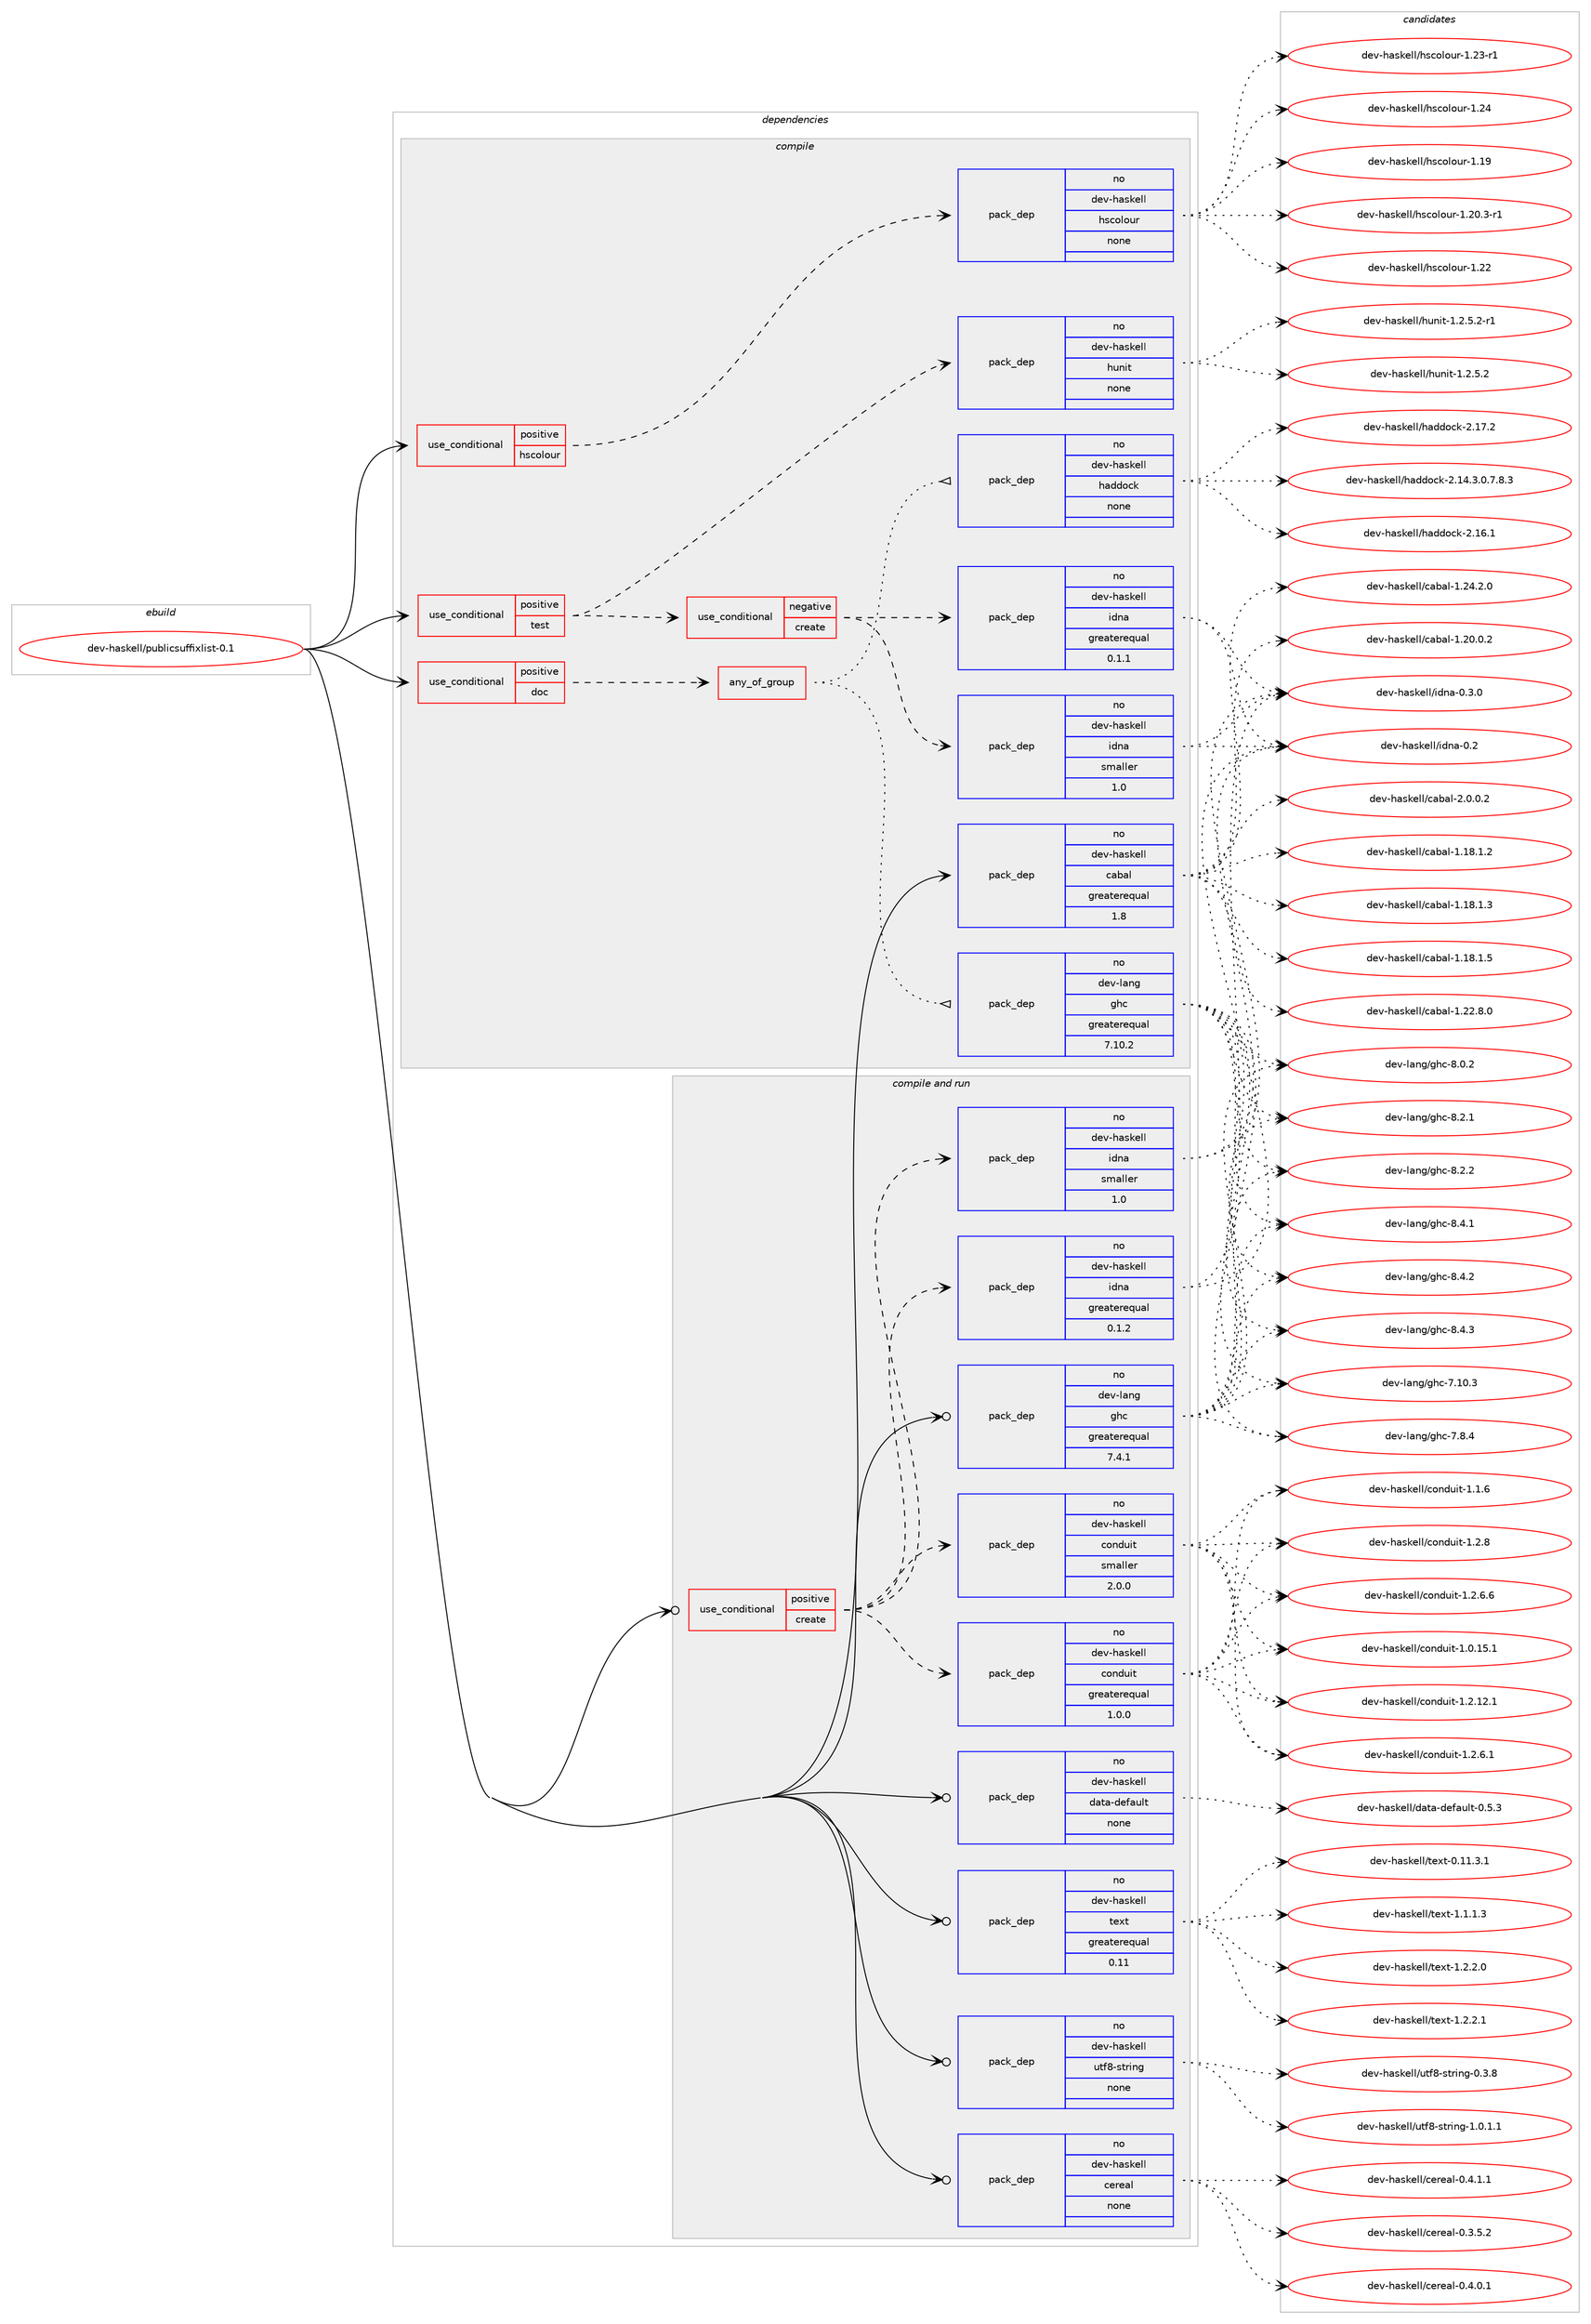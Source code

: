 digraph prolog {

# *************
# Graph options
# *************

newrank=true;
concentrate=true;
compound=true;
graph [rankdir=LR,fontname=Helvetica,fontsize=10,ranksep=1.5];#, ranksep=2.5, nodesep=0.2];
edge  [arrowhead=vee];
node  [fontname=Helvetica,fontsize=10];

# **********
# The ebuild
# **********

subgraph cluster_leftcol {
color=gray;
rank=same;
label=<<i>ebuild</i>>;
id [label="dev-haskell/publicsuffixlist-0.1", color=red, width=4, href="../dev-haskell/publicsuffixlist-0.1.svg"];
}

# ****************
# The dependencies
# ****************

subgraph cluster_midcol {
color=gray;
label=<<i>dependencies</i>>;
subgraph cluster_compile {
fillcolor="#eeeeee";
style=filled;
label=<<i>compile</i>>;
subgraph cond361123 {
dependency1342110 [label=<<TABLE BORDER="0" CELLBORDER="1" CELLSPACING="0" CELLPADDING="4"><TR><TD ROWSPAN="3" CELLPADDING="10">use_conditional</TD></TR><TR><TD>positive</TD></TR><TR><TD>doc</TD></TR></TABLE>>, shape=none, color=red];
subgraph any21421 {
dependency1342111 [label=<<TABLE BORDER="0" CELLBORDER="1" CELLSPACING="0" CELLPADDING="4"><TR><TD CELLPADDING="10">any_of_group</TD></TR></TABLE>>, shape=none, color=red];subgraph pack959014 {
dependency1342112 [label=<<TABLE BORDER="0" CELLBORDER="1" CELLSPACING="0" CELLPADDING="4" WIDTH="220"><TR><TD ROWSPAN="6" CELLPADDING="30">pack_dep</TD></TR><TR><TD WIDTH="110">no</TD></TR><TR><TD>dev-haskell</TD></TR><TR><TD>haddock</TD></TR><TR><TD>none</TD></TR><TR><TD></TD></TR></TABLE>>, shape=none, color=blue];
}
dependency1342111:e -> dependency1342112:w [weight=20,style="dotted",arrowhead="oinv"];
subgraph pack959015 {
dependency1342113 [label=<<TABLE BORDER="0" CELLBORDER="1" CELLSPACING="0" CELLPADDING="4" WIDTH="220"><TR><TD ROWSPAN="6" CELLPADDING="30">pack_dep</TD></TR><TR><TD WIDTH="110">no</TD></TR><TR><TD>dev-lang</TD></TR><TR><TD>ghc</TD></TR><TR><TD>greaterequal</TD></TR><TR><TD>7.10.2</TD></TR></TABLE>>, shape=none, color=blue];
}
dependency1342111:e -> dependency1342113:w [weight=20,style="dotted",arrowhead="oinv"];
}
dependency1342110:e -> dependency1342111:w [weight=20,style="dashed",arrowhead="vee"];
}
id:e -> dependency1342110:w [weight=20,style="solid",arrowhead="vee"];
subgraph cond361124 {
dependency1342114 [label=<<TABLE BORDER="0" CELLBORDER="1" CELLSPACING="0" CELLPADDING="4"><TR><TD ROWSPAN="3" CELLPADDING="10">use_conditional</TD></TR><TR><TD>positive</TD></TR><TR><TD>hscolour</TD></TR></TABLE>>, shape=none, color=red];
subgraph pack959016 {
dependency1342115 [label=<<TABLE BORDER="0" CELLBORDER="1" CELLSPACING="0" CELLPADDING="4" WIDTH="220"><TR><TD ROWSPAN="6" CELLPADDING="30">pack_dep</TD></TR><TR><TD WIDTH="110">no</TD></TR><TR><TD>dev-haskell</TD></TR><TR><TD>hscolour</TD></TR><TR><TD>none</TD></TR><TR><TD></TD></TR></TABLE>>, shape=none, color=blue];
}
dependency1342114:e -> dependency1342115:w [weight=20,style="dashed",arrowhead="vee"];
}
id:e -> dependency1342114:w [weight=20,style="solid",arrowhead="vee"];
subgraph cond361125 {
dependency1342116 [label=<<TABLE BORDER="0" CELLBORDER="1" CELLSPACING="0" CELLPADDING="4"><TR><TD ROWSPAN="3" CELLPADDING="10">use_conditional</TD></TR><TR><TD>positive</TD></TR><TR><TD>test</TD></TR></TABLE>>, shape=none, color=red];
subgraph pack959017 {
dependency1342117 [label=<<TABLE BORDER="0" CELLBORDER="1" CELLSPACING="0" CELLPADDING="4" WIDTH="220"><TR><TD ROWSPAN="6" CELLPADDING="30">pack_dep</TD></TR><TR><TD WIDTH="110">no</TD></TR><TR><TD>dev-haskell</TD></TR><TR><TD>hunit</TD></TR><TR><TD>none</TD></TR><TR><TD></TD></TR></TABLE>>, shape=none, color=blue];
}
dependency1342116:e -> dependency1342117:w [weight=20,style="dashed",arrowhead="vee"];
subgraph cond361126 {
dependency1342118 [label=<<TABLE BORDER="0" CELLBORDER="1" CELLSPACING="0" CELLPADDING="4"><TR><TD ROWSPAN="3" CELLPADDING="10">use_conditional</TD></TR><TR><TD>negative</TD></TR><TR><TD>create</TD></TR></TABLE>>, shape=none, color=red];
subgraph pack959018 {
dependency1342119 [label=<<TABLE BORDER="0" CELLBORDER="1" CELLSPACING="0" CELLPADDING="4" WIDTH="220"><TR><TD ROWSPAN="6" CELLPADDING="30">pack_dep</TD></TR><TR><TD WIDTH="110">no</TD></TR><TR><TD>dev-haskell</TD></TR><TR><TD>idna</TD></TR><TR><TD>greaterequal</TD></TR><TR><TD>0.1.1</TD></TR></TABLE>>, shape=none, color=blue];
}
dependency1342118:e -> dependency1342119:w [weight=20,style="dashed",arrowhead="vee"];
subgraph pack959019 {
dependency1342120 [label=<<TABLE BORDER="0" CELLBORDER="1" CELLSPACING="0" CELLPADDING="4" WIDTH="220"><TR><TD ROWSPAN="6" CELLPADDING="30">pack_dep</TD></TR><TR><TD WIDTH="110">no</TD></TR><TR><TD>dev-haskell</TD></TR><TR><TD>idna</TD></TR><TR><TD>smaller</TD></TR><TR><TD>1.0</TD></TR></TABLE>>, shape=none, color=blue];
}
dependency1342118:e -> dependency1342120:w [weight=20,style="dashed",arrowhead="vee"];
}
dependency1342116:e -> dependency1342118:w [weight=20,style="dashed",arrowhead="vee"];
}
id:e -> dependency1342116:w [weight=20,style="solid",arrowhead="vee"];
subgraph pack959020 {
dependency1342121 [label=<<TABLE BORDER="0" CELLBORDER="1" CELLSPACING="0" CELLPADDING="4" WIDTH="220"><TR><TD ROWSPAN="6" CELLPADDING="30">pack_dep</TD></TR><TR><TD WIDTH="110">no</TD></TR><TR><TD>dev-haskell</TD></TR><TR><TD>cabal</TD></TR><TR><TD>greaterequal</TD></TR><TR><TD>1.8</TD></TR></TABLE>>, shape=none, color=blue];
}
id:e -> dependency1342121:w [weight=20,style="solid",arrowhead="vee"];
}
subgraph cluster_compileandrun {
fillcolor="#eeeeee";
style=filled;
label=<<i>compile and run</i>>;
subgraph cond361127 {
dependency1342122 [label=<<TABLE BORDER="0" CELLBORDER="1" CELLSPACING="0" CELLPADDING="4"><TR><TD ROWSPAN="3" CELLPADDING="10">use_conditional</TD></TR><TR><TD>positive</TD></TR><TR><TD>create</TD></TR></TABLE>>, shape=none, color=red];
subgraph pack959021 {
dependency1342123 [label=<<TABLE BORDER="0" CELLBORDER="1" CELLSPACING="0" CELLPADDING="4" WIDTH="220"><TR><TD ROWSPAN="6" CELLPADDING="30">pack_dep</TD></TR><TR><TD WIDTH="110">no</TD></TR><TR><TD>dev-haskell</TD></TR><TR><TD>conduit</TD></TR><TR><TD>greaterequal</TD></TR><TR><TD>1.0.0</TD></TR></TABLE>>, shape=none, color=blue];
}
dependency1342122:e -> dependency1342123:w [weight=20,style="dashed",arrowhead="vee"];
subgraph pack959022 {
dependency1342124 [label=<<TABLE BORDER="0" CELLBORDER="1" CELLSPACING="0" CELLPADDING="4" WIDTH="220"><TR><TD ROWSPAN="6" CELLPADDING="30">pack_dep</TD></TR><TR><TD WIDTH="110">no</TD></TR><TR><TD>dev-haskell</TD></TR><TR><TD>conduit</TD></TR><TR><TD>smaller</TD></TR><TR><TD>2.0.0</TD></TR></TABLE>>, shape=none, color=blue];
}
dependency1342122:e -> dependency1342124:w [weight=20,style="dashed",arrowhead="vee"];
subgraph pack959023 {
dependency1342125 [label=<<TABLE BORDER="0" CELLBORDER="1" CELLSPACING="0" CELLPADDING="4" WIDTH="220"><TR><TD ROWSPAN="6" CELLPADDING="30">pack_dep</TD></TR><TR><TD WIDTH="110">no</TD></TR><TR><TD>dev-haskell</TD></TR><TR><TD>idna</TD></TR><TR><TD>greaterequal</TD></TR><TR><TD>0.1.2</TD></TR></TABLE>>, shape=none, color=blue];
}
dependency1342122:e -> dependency1342125:w [weight=20,style="dashed",arrowhead="vee"];
subgraph pack959024 {
dependency1342126 [label=<<TABLE BORDER="0" CELLBORDER="1" CELLSPACING="0" CELLPADDING="4" WIDTH="220"><TR><TD ROWSPAN="6" CELLPADDING="30">pack_dep</TD></TR><TR><TD WIDTH="110">no</TD></TR><TR><TD>dev-haskell</TD></TR><TR><TD>idna</TD></TR><TR><TD>smaller</TD></TR><TR><TD>1.0</TD></TR></TABLE>>, shape=none, color=blue];
}
dependency1342122:e -> dependency1342126:w [weight=20,style="dashed",arrowhead="vee"];
}
id:e -> dependency1342122:w [weight=20,style="solid",arrowhead="odotvee"];
subgraph pack959025 {
dependency1342127 [label=<<TABLE BORDER="0" CELLBORDER="1" CELLSPACING="0" CELLPADDING="4" WIDTH="220"><TR><TD ROWSPAN="6" CELLPADDING="30">pack_dep</TD></TR><TR><TD WIDTH="110">no</TD></TR><TR><TD>dev-haskell</TD></TR><TR><TD>cereal</TD></TR><TR><TD>none</TD></TR><TR><TD></TD></TR></TABLE>>, shape=none, color=blue];
}
id:e -> dependency1342127:w [weight=20,style="solid",arrowhead="odotvee"];
subgraph pack959026 {
dependency1342128 [label=<<TABLE BORDER="0" CELLBORDER="1" CELLSPACING="0" CELLPADDING="4" WIDTH="220"><TR><TD ROWSPAN="6" CELLPADDING="30">pack_dep</TD></TR><TR><TD WIDTH="110">no</TD></TR><TR><TD>dev-haskell</TD></TR><TR><TD>data-default</TD></TR><TR><TD>none</TD></TR><TR><TD></TD></TR></TABLE>>, shape=none, color=blue];
}
id:e -> dependency1342128:w [weight=20,style="solid",arrowhead="odotvee"];
subgraph pack959027 {
dependency1342129 [label=<<TABLE BORDER="0" CELLBORDER="1" CELLSPACING="0" CELLPADDING="4" WIDTH="220"><TR><TD ROWSPAN="6" CELLPADDING="30">pack_dep</TD></TR><TR><TD WIDTH="110">no</TD></TR><TR><TD>dev-haskell</TD></TR><TR><TD>text</TD></TR><TR><TD>greaterequal</TD></TR><TR><TD>0.11</TD></TR></TABLE>>, shape=none, color=blue];
}
id:e -> dependency1342129:w [weight=20,style="solid",arrowhead="odotvee"];
subgraph pack959028 {
dependency1342130 [label=<<TABLE BORDER="0" CELLBORDER="1" CELLSPACING="0" CELLPADDING="4" WIDTH="220"><TR><TD ROWSPAN="6" CELLPADDING="30">pack_dep</TD></TR><TR><TD WIDTH="110">no</TD></TR><TR><TD>dev-haskell</TD></TR><TR><TD>utf8-string</TD></TR><TR><TD>none</TD></TR><TR><TD></TD></TR></TABLE>>, shape=none, color=blue];
}
id:e -> dependency1342130:w [weight=20,style="solid",arrowhead="odotvee"];
subgraph pack959029 {
dependency1342131 [label=<<TABLE BORDER="0" CELLBORDER="1" CELLSPACING="0" CELLPADDING="4" WIDTH="220"><TR><TD ROWSPAN="6" CELLPADDING="30">pack_dep</TD></TR><TR><TD WIDTH="110">no</TD></TR><TR><TD>dev-lang</TD></TR><TR><TD>ghc</TD></TR><TR><TD>greaterequal</TD></TR><TR><TD>7.4.1</TD></TR></TABLE>>, shape=none, color=blue];
}
id:e -> dependency1342131:w [weight=20,style="solid",arrowhead="odotvee"];
}
subgraph cluster_run {
fillcolor="#eeeeee";
style=filled;
label=<<i>run</i>>;
}
}

# **************
# The candidates
# **************

subgraph cluster_choices {
rank=same;
color=gray;
label=<<i>candidates</i>>;

subgraph choice959014 {
color=black;
nodesep=1;
choice1001011184510497115107101108108471049710010011199107455046495246514648465546564651 [label="dev-haskell/haddock-2.14.3.0.7.8.3", color=red, width=4,href="../dev-haskell/haddock-2.14.3.0.7.8.3.svg"];
choice100101118451049711510710110810847104971001001119910745504649544649 [label="dev-haskell/haddock-2.16.1", color=red, width=4,href="../dev-haskell/haddock-2.16.1.svg"];
choice100101118451049711510710110810847104971001001119910745504649554650 [label="dev-haskell/haddock-2.17.2", color=red, width=4,href="../dev-haskell/haddock-2.17.2.svg"];
dependency1342112:e -> choice1001011184510497115107101108108471049710010011199107455046495246514648465546564651:w [style=dotted,weight="100"];
dependency1342112:e -> choice100101118451049711510710110810847104971001001119910745504649544649:w [style=dotted,weight="100"];
dependency1342112:e -> choice100101118451049711510710110810847104971001001119910745504649554650:w [style=dotted,weight="100"];
}
subgraph choice959015 {
color=black;
nodesep=1;
choice1001011184510897110103471031049945554649484651 [label="dev-lang/ghc-7.10.3", color=red, width=4,href="../dev-lang/ghc-7.10.3.svg"];
choice10010111845108971101034710310499455546564652 [label="dev-lang/ghc-7.8.4", color=red, width=4,href="../dev-lang/ghc-7.8.4.svg"];
choice10010111845108971101034710310499455646484650 [label="dev-lang/ghc-8.0.2", color=red, width=4,href="../dev-lang/ghc-8.0.2.svg"];
choice10010111845108971101034710310499455646504649 [label="dev-lang/ghc-8.2.1", color=red, width=4,href="../dev-lang/ghc-8.2.1.svg"];
choice10010111845108971101034710310499455646504650 [label="dev-lang/ghc-8.2.2", color=red, width=4,href="../dev-lang/ghc-8.2.2.svg"];
choice10010111845108971101034710310499455646524649 [label="dev-lang/ghc-8.4.1", color=red, width=4,href="../dev-lang/ghc-8.4.1.svg"];
choice10010111845108971101034710310499455646524650 [label="dev-lang/ghc-8.4.2", color=red, width=4,href="../dev-lang/ghc-8.4.2.svg"];
choice10010111845108971101034710310499455646524651 [label="dev-lang/ghc-8.4.3", color=red, width=4,href="../dev-lang/ghc-8.4.3.svg"];
dependency1342113:e -> choice1001011184510897110103471031049945554649484651:w [style=dotted,weight="100"];
dependency1342113:e -> choice10010111845108971101034710310499455546564652:w [style=dotted,weight="100"];
dependency1342113:e -> choice10010111845108971101034710310499455646484650:w [style=dotted,weight="100"];
dependency1342113:e -> choice10010111845108971101034710310499455646504649:w [style=dotted,weight="100"];
dependency1342113:e -> choice10010111845108971101034710310499455646504650:w [style=dotted,weight="100"];
dependency1342113:e -> choice10010111845108971101034710310499455646524649:w [style=dotted,weight="100"];
dependency1342113:e -> choice10010111845108971101034710310499455646524650:w [style=dotted,weight="100"];
dependency1342113:e -> choice10010111845108971101034710310499455646524651:w [style=dotted,weight="100"];
}
subgraph choice959016 {
color=black;
nodesep=1;
choice100101118451049711510710110810847104115991111081111171144549464957 [label="dev-haskell/hscolour-1.19", color=red, width=4,href="../dev-haskell/hscolour-1.19.svg"];
choice10010111845104971151071011081084710411599111108111117114454946504846514511449 [label="dev-haskell/hscolour-1.20.3-r1", color=red, width=4,href="../dev-haskell/hscolour-1.20.3-r1.svg"];
choice100101118451049711510710110810847104115991111081111171144549465050 [label="dev-haskell/hscolour-1.22", color=red, width=4,href="../dev-haskell/hscolour-1.22.svg"];
choice1001011184510497115107101108108471041159911110811111711445494650514511449 [label="dev-haskell/hscolour-1.23-r1", color=red, width=4,href="../dev-haskell/hscolour-1.23-r1.svg"];
choice100101118451049711510710110810847104115991111081111171144549465052 [label="dev-haskell/hscolour-1.24", color=red, width=4,href="../dev-haskell/hscolour-1.24.svg"];
dependency1342115:e -> choice100101118451049711510710110810847104115991111081111171144549464957:w [style=dotted,weight="100"];
dependency1342115:e -> choice10010111845104971151071011081084710411599111108111117114454946504846514511449:w [style=dotted,weight="100"];
dependency1342115:e -> choice100101118451049711510710110810847104115991111081111171144549465050:w [style=dotted,weight="100"];
dependency1342115:e -> choice1001011184510497115107101108108471041159911110811111711445494650514511449:w [style=dotted,weight="100"];
dependency1342115:e -> choice100101118451049711510710110810847104115991111081111171144549465052:w [style=dotted,weight="100"];
}
subgraph choice959017 {
color=black;
nodesep=1;
choice1001011184510497115107101108108471041171101051164549465046534650 [label="dev-haskell/hunit-1.2.5.2", color=red, width=4,href="../dev-haskell/hunit-1.2.5.2.svg"];
choice10010111845104971151071011081084710411711010511645494650465346504511449 [label="dev-haskell/hunit-1.2.5.2-r1", color=red, width=4,href="../dev-haskell/hunit-1.2.5.2-r1.svg"];
dependency1342117:e -> choice1001011184510497115107101108108471041171101051164549465046534650:w [style=dotted,weight="100"];
dependency1342117:e -> choice10010111845104971151071011081084710411711010511645494650465346504511449:w [style=dotted,weight="100"];
}
subgraph choice959018 {
color=black;
nodesep=1;
choice1001011184510497115107101108108471051001109745484650 [label="dev-haskell/idna-0.2", color=red, width=4,href="../dev-haskell/idna-0.2.svg"];
choice10010111845104971151071011081084710510011097454846514648 [label="dev-haskell/idna-0.3.0", color=red, width=4,href="../dev-haskell/idna-0.3.0.svg"];
dependency1342119:e -> choice1001011184510497115107101108108471051001109745484650:w [style=dotted,weight="100"];
dependency1342119:e -> choice10010111845104971151071011081084710510011097454846514648:w [style=dotted,weight="100"];
}
subgraph choice959019 {
color=black;
nodesep=1;
choice1001011184510497115107101108108471051001109745484650 [label="dev-haskell/idna-0.2", color=red, width=4,href="../dev-haskell/idna-0.2.svg"];
choice10010111845104971151071011081084710510011097454846514648 [label="dev-haskell/idna-0.3.0", color=red, width=4,href="../dev-haskell/idna-0.3.0.svg"];
dependency1342120:e -> choice1001011184510497115107101108108471051001109745484650:w [style=dotted,weight="100"];
dependency1342120:e -> choice10010111845104971151071011081084710510011097454846514648:w [style=dotted,weight="100"];
}
subgraph choice959020 {
color=black;
nodesep=1;
choice10010111845104971151071011081084799979897108454946495646494650 [label="dev-haskell/cabal-1.18.1.2", color=red, width=4,href="../dev-haskell/cabal-1.18.1.2.svg"];
choice10010111845104971151071011081084799979897108454946495646494651 [label="dev-haskell/cabal-1.18.1.3", color=red, width=4,href="../dev-haskell/cabal-1.18.1.3.svg"];
choice10010111845104971151071011081084799979897108454946495646494653 [label="dev-haskell/cabal-1.18.1.5", color=red, width=4,href="../dev-haskell/cabal-1.18.1.5.svg"];
choice10010111845104971151071011081084799979897108454946504846484650 [label="dev-haskell/cabal-1.20.0.2", color=red, width=4,href="../dev-haskell/cabal-1.20.0.2.svg"];
choice10010111845104971151071011081084799979897108454946505046564648 [label="dev-haskell/cabal-1.22.8.0", color=red, width=4,href="../dev-haskell/cabal-1.22.8.0.svg"];
choice10010111845104971151071011081084799979897108454946505246504648 [label="dev-haskell/cabal-1.24.2.0", color=red, width=4,href="../dev-haskell/cabal-1.24.2.0.svg"];
choice100101118451049711510710110810847999798971084550464846484650 [label="dev-haskell/cabal-2.0.0.2", color=red, width=4,href="../dev-haskell/cabal-2.0.0.2.svg"];
dependency1342121:e -> choice10010111845104971151071011081084799979897108454946495646494650:w [style=dotted,weight="100"];
dependency1342121:e -> choice10010111845104971151071011081084799979897108454946495646494651:w [style=dotted,weight="100"];
dependency1342121:e -> choice10010111845104971151071011081084799979897108454946495646494653:w [style=dotted,weight="100"];
dependency1342121:e -> choice10010111845104971151071011081084799979897108454946504846484650:w [style=dotted,weight="100"];
dependency1342121:e -> choice10010111845104971151071011081084799979897108454946505046564648:w [style=dotted,weight="100"];
dependency1342121:e -> choice10010111845104971151071011081084799979897108454946505246504648:w [style=dotted,weight="100"];
dependency1342121:e -> choice100101118451049711510710110810847999798971084550464846484650:w [style=dotted,weight="100"];
}
subgraph choice959021 {
color=black;
nodesep=1;
choice10010111845104971151071011081084799111110100117105116454946484649534649 [label="dev-haskell/conduit-1.0.15.1", color=red, width=4,href="../dev-haskell/conduit-1.0.15.1.svg"];
choice10010111845104971151071011081084799111110100117105116454946494654 [label="dev-haskell/conduit-1.1.6", color=red, width=4,href="../dev-haskell/conduit-1.1.6.svg"];
choice10010111845104971151071011081084799111110100117105116454946504649504649 [label="dev-haskell/conduit-1.2.12.1", color=red, width=4,href="../dev-haskell/conduit-1.2.12.1.svg"];
choice100101118451049711510710110810847991111101001171051164549465046544649 [label="dev-haskell/conduit-1.2.6.1", color=red, width=4,href="../dev-haskell/conduit-1.2.6.1.svg"];
choice100101118451049711510710110810847991111101001171051164549465046544654 [label="dev-haskell/conduit-1.2.6.6", color=red, width=4,href="../dev-haskell/conduit-1.2.6.6.svg"];
choice10010111845104971151071011081084799111110100117105116454946504656 [label="dev-haskell/conduit-1.2.8", color=red, width=4,href="../dev-haskell/conduit-1.2.8.svg"];
dependency1342123:e -> choice10010111845104971151071011081084799111110100117105116454946484649534649:w [style=dotted,weight="100"];
dependency1342123:e -> choice10010111845104971151071011081084799111110100117105116454946494654:w [style=dotted,weight="100"];
dependency1342123:e -> choice10010111845104971151071011081084799111110100117105116454946504649504649:w [style=dotted,weight="100"];
dependency1342123:e -> choice100101118451049711510710110810847991111101001171051164549465046544649:w [style=dotted,weight="100"];
dependency1342123:e -> choice100101118451049711510710110810847991111101001171051164549465046544654:w [style=dotted,weight="100"];
dependency1342123:e -> choice10010111845104971151071011081084799111110100117105116454946504656:w [style=dotted,weight="100"];
}
subgraph choice959022 {
color=black;
nodesep=1;
choice10010111845104971151071011081084799111110100117105116454946484649534649 [label="dev-haskell/conduit-1.0.15.1", color=red, width=4,href="../dev-haskell/conduit-1.0.15.1.svg"];
choice10010111845104971151071011081084799111110100117105116454946494654 [label="dev-haskell/conduit-1.1.6", color=red, width=4,href="../dev-haskell/conduit-1.1.6.svg"];
choice10010111845104971151071011081084799111110100117105116454946504649504649 [label="dev-haskell/conduit-1.2.12.1", color=red, width=4,href="../dev-haskell/conduit-1.2.12.1.svg"];
choice100101118451049711510710110810847991111101001171051164549465046544649 [label="dev-haskell/conduit-1.2.6.1", color=red, width=4,href="../dev-haskell/conduit-1.2.6.1.svg"];
choice100101118451049711510710110810847991111101001171051164549465046544654 [label="dev-haskell/conduit-1.2.6.6", color=red, width=4,href="../dev-haskell/conduit-1.2.6.6.svg"];
choice10010111845104971151071011081084799111110100117105116454946504656 [label="dev-haskell/conduit-1.2.8", color=red, width=4,href="../dev-haskell/conduit-1.2.8.svg"];
dependency1342124:e -> choice10010111845104971151071011081084799111110100117105116454946484649534649:w [style=dotted,weight="100"];
dependency1342124:e -> choice10010111845104971151071011081084799111110100117105116454946494654:w [style=dotted,weight="100"];
dependency1342124:e -> choice10010111845104971151071011081084799111110100117105116454946504649504649:w [style=dotted,weight="100"];
dependency1342124:e -> choice100101118451049711510710110810847991111101001171051164549465046544649:w [style=dotted,weight="100"];
dependency1342124:e -> choice100101118451049711510710110810847991111101001171051164549465046544654:w [style=dotted,weight="100"];
dependency1342124:e -> choice10010111845104971151071011081084799111110100117105116454946504656:w [style=dotted,weight="100"];
}
subgraph choice959023 {
color=black;
nodesep=1;
choice1001011184510497115107101108108471051001109745484650 [label="dev-haskell/idna-0.2", color=red, width=4,href="../dev-haskell/idna-0.2.svg"];
choice10010111845104971151071011081084710510011097454846514648 [label="dev-haskell/idna-0.3.0", color=red, width=4,href="../dev-haskell/idna-0.3.0.svg"];
dependency1342125:e -> choice1001011184510497115107101108108471051001109745484650:w [style=dotted,weight="100"];
dependency1342125:e -> choice10010111845104971151071011081084710510011097454846514648:w [style=dotted,weight="100"];
}
subgraph choice959024 {
color=black;
nodesep=1;
choice1001011184510497115107101108108471051001109745484650 [label="dev-haskell/idna-0.2", color=red, width=4,href="../dev-haskell/idna-0.2.svg"];
choice10010111845104971151071011081084710510011097454846514648 [label="dev-haskell/idna-0.3.0", color=red, width=4,href="../dev-haskell/idna-0.3.0.svg"];
dependency1342126:e -> choice1001011184510497115107101108108471051001109745484650:w [style=dotted,weight="100"];
dependency1342126:e -> choice10010111845104971151071011081084710510011097454846514648:w [style=dotted,weight="100"];
}
subgraph choice959025 {
color=black;
nodesep=1;
choice10010111845104971151071011081084799101114101971084548465146534650 [label="dev-haskell/cereal-0.3.5.2", color=red, width=4,href="../dev-haskell/cereal-0.3.5.2.svg"];
choice10010111845104971151071011081084799101114101971084548465246484649 [label="dev-haskell/cereal-0.4.0.1", color=red, width=4,href="../dev-haskell/cereal-0.4.0.1.svg"];
choice10010111845104971151071011081084799101114101971084548465246494649 [label="dev-haskell/cereal-0.4.1.1", color=red, width=4,href="../dev-haskell/cereal-0.4.1.1.svg"];
dependency1342127:e -> choice10010111845104971151071011081084799101114101971084548465146534650:w [style=dotted,weight="100"];
dependency1342127:e -> choice10010111845104971151071011081084799101114101971084548465246484649:w [style=dotted,weight="100"];
dependency1342127:e -> choice10010111845104971151071011081084799101114101971084548465246494649:w [style=dotted,weight="100"];
}
subgraph choice959026 {
color=black;
nodesep=1;
choice10010111845104971151071011081084710097116974510010110297117108116454846534651 [label="dev-haskell/data-default-0.5.3", color=red, width=4,href="../dev-haskell/data-default-0.5.3.svg"];
dependency1342128:e -> choice10010111845104971151071011081084710097116974510010110297117108116454846534651:w [style=dotted,weight="100"];
}
subgraph choice959027 {
color=black;
nodesep=1;
choice100101118451049711510710110810847116101120116454846494946514649 [label="dev-haskell/text-0.11.3.1", color=red, width=4,href="../dev-haskell/text-0.11.3.1.svg"];
choice1001011184510497115107101108108471161011201164549464946494651 [label="dev-haskell/text-1.1.1.3", color=red, width=4,href="../dev-haskell/text-1.1.1.3.svg"];
choice1001011184510497115107101108108471161011201164549465046504648 [label="dev-haskell/text-1.2.2.0", color=red, width=4,href="../dev-haskell/text-1.2.2.0.svg"];
choice1001011184510497115107101108108471161011201164549465046504649 [label="dev-haskell/text-1.2.2.1", color=red, width=4,href="../dev-haskell/text-1.2.2.1.svg"];
dependency1342129:e -> choice100101118451049711510710110810847116101120116454846494946514649:w [style=dotted,weight="100"];
dependency1342129:e -> choice1001011184510497115107101108108471161011201164549464946494651:w [style=dotted,weight="100"];
dependency1342129:e -> choice1001011184510497115107101108108471161011201164549465046504648:w [style=dotted,weight="100"];
dependency1342129:e -> choice1001011184510497115107101108108471161011201164549465046504649:w [style=dotted,weight="100"];
}
subgraph choice959028 {
color=black;
nodesep=1;
choice1001011184510497115107101108108471171161025645115116114105110103454846514656 [label="dev-haskell/utf8-string-0.3.8", color=red, width=4,href="../dev-haskell/utf8-string-0.3.8.svg"];
choice10010111845104971151071011081084711711610256451151161141051101034549464846494649 [label="dev-haskell/utf8-string-1.0.1.1", color=red, width=4,href="../dev-haskell/utf8-string-1.0.1.1.svg"];
dependency1342130:e -> choice1001011184510497115107101108108471171161025645115116114105110103454846514656:w [style=dotted,weight="100"];
dependency1342130:e -> choice10010111845104971151071011081084711711610256451151161141051101034549464846494649:w [style=dotted,weight="100"];
}
subgraph choice959029 {
color=black;
nodesep=1;
choice1001011184510897110103471031049945554649484651 [label="dev-lang/ghc-7.10.3", color=red, width=4,href="../dev-lang/ghc-7.10.3.svg"];
choice10010111845108971101034710310499455546564652 [label="dev-lang/ghc-7.8.4", color=red, width=4,href="../dev-lang/ghc-7.8.4.svg"];
choice10010111845108971101034710310499455646484650 [label="dev-lang/ghc-8.0.2", color=red, width=4,href="../dev-lang/ghc-8.0.2.svg"];
choice10010111845108971101034710310499455646504649 [label="dev-lang/ghc-8.2.1", color=red, width=4,href="../dev-lang/ghc-8.2.1.svg"];
choice10010111845108971101034710310499455646504650 [label="dev-lang/ghc-8.2.2", color=red, width=4,href="../dev-lang/ghc-8.2.2.svg"];
choice10010111845108971101034710310499455646524649 [label="dev-lang/ghc-8.4.1", color=red, width=4,href="../dev-lang/ghc-8.4.1.svg"];
choice10010111845108971101034710310499455646524650 [label="dev-lang/ghc-8.4.2", color=red, width=4,href="../dev-lang/ghc-8.4.2.svg"];
choice10010111845108971101034710310499455646524651 [label="dev-lang/ghc-8.4.3", color=red, width=4,href="../dev-lang/ghc-8.4.3.svg"];
dependency1342131:e -> choice1001011184510897110103471031049945554649484651:w [style=dotted,weight="100"];
dependency1342131:e -> choice10010111845108971101034710310499455546564652:w [style=dotted,weight="100"];
dependency1342131:e -> choice10010111845108971101034710310499455646484650:w [style=dotted,weight="100"];
dependency1342131:e -> choice10010111845108971101034710310499455646504649:w [style=dotted,weight="100"];
dependency1342131:e -> choice10010111845108971101034710310499455646504650:w [style=dotted,weight="100"];
dependency1342131:e -> choice10010111845108971101034710310499455646524649:w [style=dotted,weight="100"];
dependency1342131:e -> choice10010111845108971101034710310499455646524650:w [style=dotted,weight="100"];
dependency1342131:e -> choice10010111845108971101034710310499455646524651:w [style=dotted,weight="100"];
}
}

}
